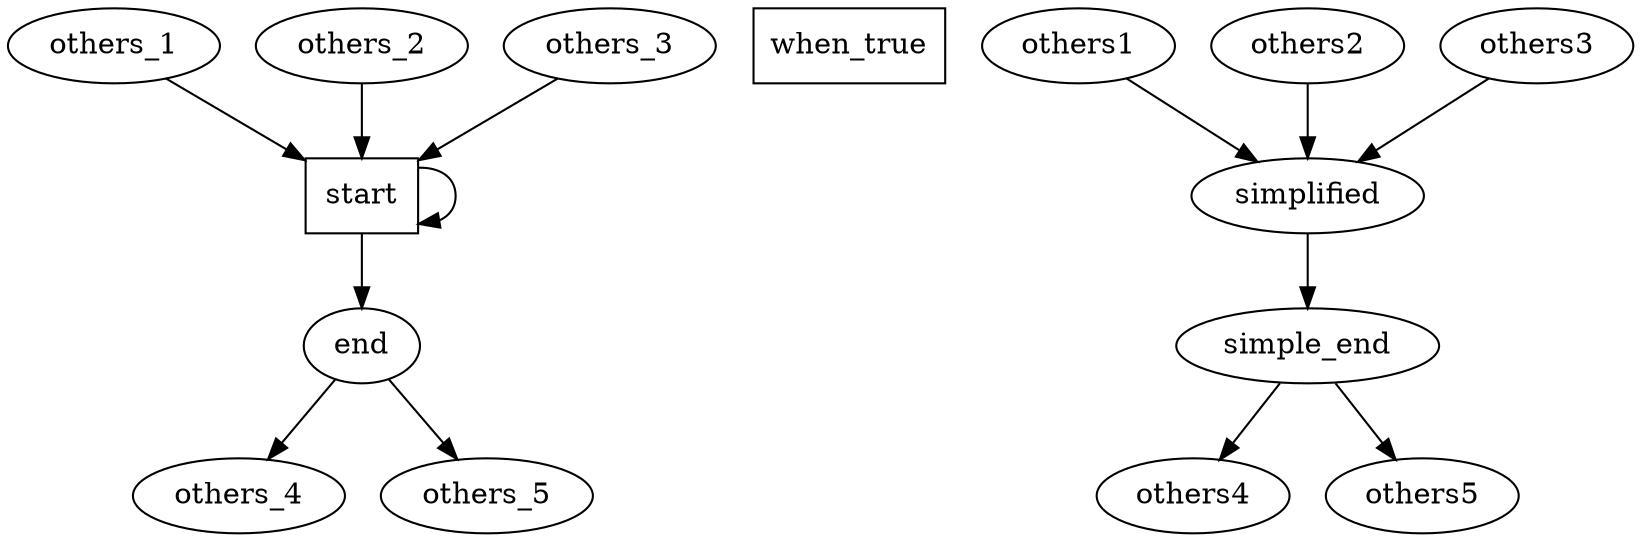 digraph while{
 others_1 -> start;
 others_2 -> start;
 others_3 -> start;
 start[shape=rectangle];
 when_true[shape=rectangle];
 start -> end;
 start -> start;
 end -> others_4;
 end -> others_5;

 others1 -> simplified;
 others2 -> simplified;
 others3 -> simplified;
 simplified -> simple_end;
 simple_end -> others4;
 simple_end -> others5;
}
